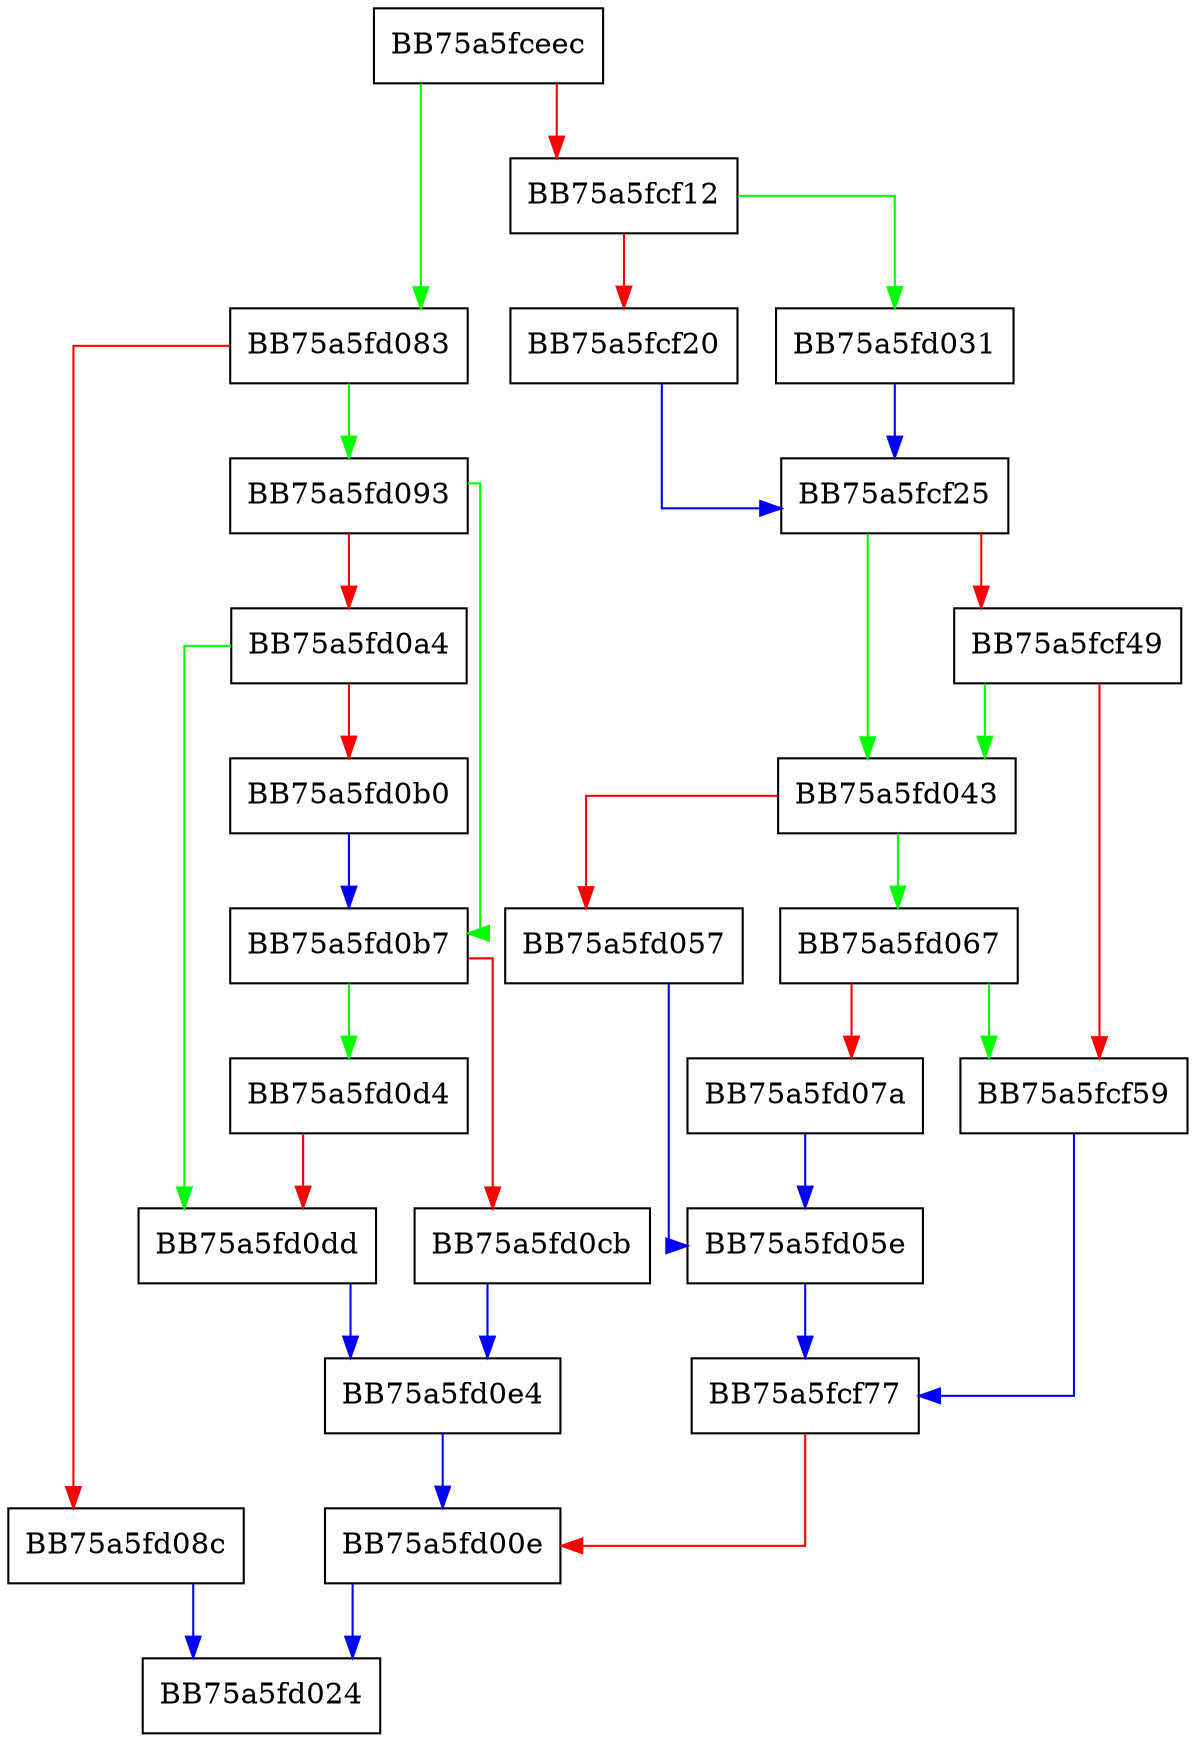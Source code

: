 digraph jcxz {
  node [shape="box"];
  graph [splines=ortho];
  BB75a5fceec -> BB75a5fd083 [color="green"];
  BB75a5fceec -> BB75a5fcf12 [color="red"];
  BB75a5fcf12 -> BB75a5fd031 [color="green"];
  BB75a5fcf12 -> BB75a5fcf20 [color="red"];
  BB75a5fcf20 -> BB75a5fcf25 [color="blue"];
  BB75a5fcf25 -> BB75a5fd043 [color="green"];
  BB75a5fcf25 -> BB75a5fcf49 [color="red"];
  BB75a5fcf49 -> BB75a5fd043 [color="green"];
  BB75a5fcf49 -> BB75a5fcf59 [color="red"];
  BB75a5fcf59 -> BB75a5fcf77 [color="blue"];
  BB75a5fcf77 -> BB75a5fd00e [color="red"];
  BB75a5fd00e -> BB75a5fd024 [color="blue"];
  BB75a5fd031 -> BB75a5fcf25 [color="blue"];
  BB75a5fd043 -> BB75a5fd067 [color="green"];
  BB75a5fd043 -> BB75a5fd057 [color="red"];
  BB75a5fd057 -> BB75a5fd05e [color="blue"];
  BB75a5fd05e -> BB75a5fcf77 [color="blue"];
  BB75a5fd067 -> BB75a5fcf59 [color="green"];
  BB75a5fd067 -> BB75a5fd07a [color="red"];
  BB75a5fd07a -> BB75a5fd05e [color="blue"];
  BB75a5fd083 -> BB75a5fd093 [color="green"];
  BB75a5fd083 -> BB75a5fd08c [color="red"];
  BB75a5fd08c -> BB75a5fd024 [color="blue"];
  BB75a5fd093 -> BB75a5fd0b7 [color="green"];
  BB75a5fd093 -> BB75a5fd0a4 [color="red"];
  BB75a5fd0a4 -> BB75a5fd0dd [color="green"];
  BB75a5fd0a4 -> BB75a5fd0b0 [color="red"];
  BB75a5fd0b0 -> BB75a5fd0b7 [color="blue"];
  BB75a5fd0b7 -> BB75a5fd0d4 [color="green"];
  BB75a5fd0b7 -> BB75a5fd0cb [color="red"];
  BB75a5fd0cb -> BB75a5fd0e4 [color="blue"];
  BB75a5fd0d4 -> BB75a5fd0dd [color="red"];
  BB75a5fd0dd -> BB75a5fd0e4 [color="blue"];
  BB75a5fd0e4 -> BB75a5fd00e [color="blue"];
}